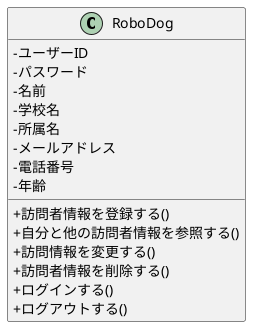 @startuml .
skinparam classAttributeIconSize 0
class RoboDog {
 -ユーザーID
 -パスワード
 -名前
 -学校名
 -所属名
 -メールアドレス
 -電話番号
 -年齢
 +訪問者情報を登録する()
 +自分と他の訪問者情報を参照する()
 +訪問情報を変更する()
 +訪問者情報を削除する()
 +ログインする()
 +ログアウトする()
}
@enduml
